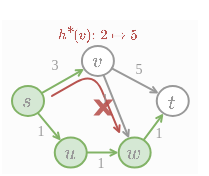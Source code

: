 <mxfile version="18.0.6" type="device"><diagram id="aq4foJRGnIjTqTAWUvx2" name="Page-1"><mxGraphModel dx="1138" dy="184" grid="1" gridSize="10" guides="1" tooltips="1" connect="1" arrows="1" fold="1" page="1" pageScale="1" pageWidth="850" pageHeight="1100" math="1" shadow="0"><root><mxCell id="0"/><mxCell id="1" style="" parent="0"/><mxCell id="2IXxNr-gJ91qd_b74X_--1" value="" style="verticalLabelPosition=bottom;verticalAlign=top;html=1;shape=mxgraph.basic.rect;fillColor2=none;strokeWidth=1;size=20;indent=5;fontFamily=Ubuntu;fontColor=#333333;fillColor=#FCFCFC;opacity=95;strokeColor=none;" parent="1" vertex="1"><mxGeometry x="-402" y="5" width="98" height="77" as="geometry"/></mxCell><mxCell id="e3qLKnHfO3TFWoKyE2tu-1" value="" style="endArrow=open;html=1;strokeColor=#b85450;endFill=0;startSize=6;endSize=2;sketch=1;jiggle=0;fillColor=#f8cecc;" edge="1" parent="1"><mxGeometry width="50" height="50" relative="1" as="geometry"><mxPoint x="-377" y="43" as="sourcePoint"/><mxPoint x="-343" y="62" as="targetPoint"/><Array as="points"><mxPoint x="-356" y="31"/></Array></mxGeometry></mxCell><mxCell id="2IXxNr-gJ91qd_b74X_--2" value="Untitled Layer" style="" parent="0"/><mxCell id="2IXxNr-gJ91qd_b74X_--3" value="1" style="text;strokeColor=none;fillColor=none;align=center;verticalAlign=middle;whiteSpace=wrap;rounded=0;fontStyle=0;fontFamily=Verdana;fontSize=7;fontColor=#999999;" parent="2IXxNr-gJ91qd_b74X_--2" vertex="1"><mxGeometry x="-356" y="72.8" width="7" height="8" as="geometry"/></mxCell><mxCell id="2IXxNr-gJ91qd_b74X_--4" value="" style="endArrow=open;html=1;strokeColor=#82b366;endFill=0;startSize=6;endSize=2;fillColor=#d5e8d4;sketch=1;jiggle=0;" parent="2IXxNr-gJ91qd_b74X_--2" source="2IXxNr-gJ91qd_b74X_--23" target="2IXxNr-gJ91qd_b74X_--6" edge="1"><mxGeometry width="50" height="50" relative="1" as="geometry"><mxPoint x="-382" y="41" as="sourcePoint"/><mxPoint x="-377.42" y="9.5" as="targetPoint"/></mxGeometry></mxCell><mxCell id="2IXxNr-gJ91qd_b74X_--5" value="" style="group;fontSize=10;" parent="2IXxNr-gJ91qd_b74X_--2" vertex="1" connectable="0"><mxGeometry x="-362.04" y="18.0" width="16" height="16" as="geometry"/></mxCell><mxCell id="2IXxNr-gJ91qd_b74X_--6" value="" style="ellipse;whiteSpace=wrap;html=1;aspect=fixed;strokeColor=#999999;fillColor=default;fontColor=#333333;" parent="2IXxNr-gJ91qd_b74X_--5" vertex="1"><mxGeometry width="16" height="15" as="geometry"/></mxCell><mxCell id="2IXxNr-gJ91qd_b74X_--7" value="$$v$$" style="text;strokeColor=none;fillColor=none;align=center;verticalAlign=middle;whiteSpace=wrap;rounded=0;fontStyle=0;fontFamily=Verdana;fontSize=10;fontColor=#999999;" parent="2IXxNr-gJ91qd_b74X_--5" vertex="1"><mxGeometry x="5.24" y="3" width="6.38" height="8" as="geometry"/></mxCell><mxCell id="2IXxNr-gJ91qd_b74X_--8" value="3" style="text;strokeColor=none;fillColor=none;align=center;verticalAlign=middle;whiteSpace=wrap;rounded=0;fontStyle=0;fontFamily=Verdana;fontSize=7;fontColor=#999999;" parent="2IXxNr-gJ91qd_b74X_--2" vertex="1"><mxGeometry x="-378.76" y="23.8" width="7" height="8" as="geometry"/></mxCell><mxCell id="2IXxNr-gJ91qd_b74X_--9" value="" style="endArrow=open;html=1;strokeColor=#999999;endFill=0;startSize=6;endSize=2;sketch=1;jiggle=0;" parent="2IXxNr-gJ91qd_b74X_--2" source="2IXxNr-gJ91qd_b74X_--6" target="2IXxNr-gJ91qd_b74X_--19" edge="1"><mxGeometry width="50" height="50" relative="1" as="geometry"><mxPoint x="-377.197" y="69.603" as="sourcePoint"/><mxPoint x="-362.62" y="81.3" as="targetPoint"/></mxGeometry></mxCell><mxCell id="2IXxNr-gJ91qd_b74X_--13" value="" style="endArrow=open;html=1;strokeColor=#999999;endFill=0;startSize=6;endSize=2;sketch=1;jiggle=0;" parent="2IXxNr-gJ91qd_b74X_--2" source="2IXxNr-gJ91qd_b74X_--6" target="2IXxNr-gJ91qd_b74X_--11" edge="1"><mxGeometry width="50" height="50" relative="1" as="geometry"><mxPoint x="-346.237" y="45.803" as="sourcePoint"/><mxPoint x="-325.18" y="69.8" as="targetPoint"/></mxGeometry></mxCell><mxCell id="2IXxNr-gJ91qd_b74X_--14" value="1" style="text;strokeColor=none;fillColor=none;align=center;verticalAlign=middle;whiteSpace=wrap;rounded=0;fontStyle=0;fontFamily=Verdana;fontSize=7;fontColor=#999999;" parent="2IXxNr-gJ91qd_b74X_--2" vertex="1"><mxGeometry x="-354" y="40.8" width="7" height="8" as="geometry"/></mxCell><mxCell id="2IXxNr-gJ91qd_b74X_--15" value="1" style="text;strokeColor=none;fillColor=none;align=center;verticalAlign=middle;whiteSpace=wrap;rounded=0;fontStyle=0;fontFamily=Verdana;fontSize=7;fontColor=#999999;" parent="2IXxNr-gJ91qd_b74X_--2" vertex="1"><mxGeometry x="-327.38" y="57.8" width="7" height="8" as="geometry"/></mxCell><mxCell id="2IXxNr-gJ91qd_b74X_--16" value="5" style="text;strokeColor=none;fillColor=none;align=center;verticalAlign=middle;whiteSpace=wrap;rounded=0;fontStyle=0;fontFamily=Verdana;fontSize=7;fontColor=#999999;" parent="2IXxNr-gJ91qd_b74X_--2" vertex="1"><mxGeometry x="-337" y="25.8" width="7" height="8" as="geometry"/></mxCell><mxCell id="2IXxNr-gJ91qd_b74X_--17" value="" style="endArrow=open;html=1;strokeColor=#82b366;endFill=0;startSize=6;endSize=2;fillColor=#d5e8d4;sketch=1;jiggle=0;" parent="2IXxNr-gJ91qd_b74X_--2" source="2IXxNr-gJ91qd_b74X_--19" target="2IXxNr-gJ91qd_b74X_--11" edge="1"><mxGeometry width="50" height="50" relative="1" as="geometry"><mxPoint x="-344.04" y="40.5" as="sourcePoint"/><mxPoint x="-322" y="52" as="targetPoint"/></mxGeometry></mxCell><mxCell id="2IXxNr-gJ91qd_b74X_--18" value="" style="group;fontSize=10;" parent="2IXxNr-gJ91qd_b74X_--2" vertex="1" connectable="0"><mxGeometry x="-340.68" y="63.8" width="21.37" height="16" as="geometry"/></mxCell><mxCell id="2IXxNr-gJ91qd_b74X_--19" value="" style="ellipse;whiteSpace=wrap;html=1;aspect=fixed;strokeColor=#82b366;fillColor=#d5e8d4;" parent="2IXxNr-gJ91qd_b74X_--18" vertex="1"><mxGeometry x="-3" width="16" height="15" as="geometry"/></mxCell><mxCell id="2IXxNr-gJ91qd_b74X_--20" value="$$w$$" style="text;strokeColor=none;fillColor=none;align=center;verticalAlign=middle;whiteSpace=wrap;rounded=0;fontStyle=0;fontFamily=Verdana;fontSize=10;fontColor=#999999;" parent="2IXxNr-gJ91qd_b74X_--18" vertex="1"><mxGeometry x="1.99" y="3" width="6.38" height="8" as="geometry"/></mxCell><mxCell id="2IXxNr-gJ91qd_b74X_--21" value="" style="endArrow=open;html=1;strokeColor=#82b366;endFill=0;startSize=6;endSize=2;fillColor=#d5e8d4;strokeWidth=1;sketch=1;jiggle=0;" parent="2IXxNr-gJ91qd_b74X_--2" source="2IXxNr-gJ91qd_b74X_--23" target="2IXxNr-gJ91qd_b74X_--27" edge="1"><mxGeometry width="50" height="50" relative="1" as="geometry"><mxPoint x="-385.108" y="54.36" as="sourcePoint"/><mxPoint x="-373" y="54.3" as="targetPoint"/></mxGeometry></mxCell><mxCell id="2IXxNr-gJ91qd_b74X_--22" value="" style="group;strokeColor=none;fontSize=8;" parent="2IXxNr-gJ91qd_b74X_--2" vertex="1" connectable="0"><mxGeometry x="-397" y="38" width="16" height="16" as="geometry"/></mxCell><mxCell id="2IXxNr-gJ91qd_b74X_--23" value="" style="ellipse;whiteSpace=wrap;html=1;aspect=fixed;strokeColor=#82b366;fillColor=#d5e8d4;" parent="2IXxNr-gJ91qd_b74X_--22" vertex="1"><mxGeometry width="16" height="15" as="geometry"/></mxCell><mxCell id="2IXxNr-gJ91qd_b74X_--24" value="$$s$$" style="text;strokeColor=none;fillColor=none;align=center;verticalAlign=middle;whiteSpace=wrap;rounded=0;fontStyle=0;fontFamily=Verdana;fontSize=10;fontColor=#999999;" parent="2IXxNr-gJ91qd_b74X_--22" vertex="1"><mxGeometry x="3.55" y="3" width="6.38" height="8" as="geometry"/></mxCell><mxCell id="2IXxNr-gJ91qd_b74X_--25" value="" style="endArrow=open;html=1;strokeColor=#82b366;endFill=0;startSize=6;endSize=2;fillColor=#d5e8d4;sketch=1;jiggle=0;" parent="2IXxNr-gJ91qd_b74X_--2" source="2IXxNr-gJ91qd_b74X_--27" target="2IXxNr-gJ91qd_b74X_--19" edge="1"><mxGeometry width="50" height="50" relative="1" as="geometry"><mxPoint x="-360.7" y="67.24" as="sourcePoint"/><mxPoint x="-348.68" y="67.24" as="targetPoint"/></mxGeometry></mxCell><mxCell id="2IXxNr-gJ91qd_b74X_--26" value="" style="group;fontSize=10;" parent="2IXxNr-gJ91qd_b74X_--2" vertex="1" connectable="0"><mxGeometry x="-372.62" y="63.8" width="16" height="16" as="geometry"/></mxCell><mxCell id="2IXxNr-gJ91qd_b74X_--27" value="" style="ellipse;whiteSpace=wrap;html=1;aspect=fixed;strokeColor=#82b366;fillColor=#d5e8d4;" parent="2IXxNr-gJ91qd_b74X_--26" vertex="1"><mxGeometry x="-3" width="16" height="15" as="geometry"/></mxCell><mxCell id="2IXxNr-gJ91qd_b74X_--28" value="$$u$$" style="text;strokeColor=none;fillColor=none;align=center;verticalAlign=middle;whiteSpace=wrap;rounded=0;fontStyle=0;fontFamily=Verdana;fontSize=10;fontColor=#999999;" parent="2IXxNr-gJ91qd_b74X_--26" vertex="1"><mxGeometry x="1.24" y="3" width="6.38" height="8" as="geometry"/></mxCell><mxCell id="2IXxNr-gJ91qd_b74X_--29" value="1" style="text;strokeColor=none;fillColor=none;align=center;verticalAlign=middle;whiteSpace=wrap;rounded=0;fontStyle=0;fontFamily=Verdana;fontSize=7;fontColor=#999999;" parent="2IXxNr-gJ91qd_b74X_--2" vertex="1"><mxGeometry x="-385.62" y="56.8" width="7" height="8" as="geometry"/></mxCell><mxCell id="2IXxNr-gJ91qd_b74X_--31" value="$$h^*\!(v) \colon\, &#10;2 &#10;\mapsto 5$$" style="text;strokeColor=none;fillColor=none;align=center;verticalAlign=middle;whiteSpace=wrap;rounded=0;fontStyle=1;fontFamily=Verdana;fontSize=7;fontColor=#B85450;" parent="2IXxNr-gJ91qd_b74X_--2" vertex="1"><mxGeometry x="-378.26" y="8" width="48.43" height="8" as="geometry"/></mxCell><mxCell id="2IXxNr-gJ91qd_b74X_--11" value="" style="ellipse;whiteSpace=wrap;html=1;aspect=fixed;strokeColor=#999999;fillColor=default;" parent="2IXxNr-gJ91qd_b74X_--2" vertex="1"><mxGeometry x="-324.62" y="38" width="16" height="15" as="geometry"/></mxCell><mxCell id="2IXxNr-gJ91qd_b74X_--12" value="$$t$$    " style="text;strokeColor=none;fillColor=none;align=center;verticalAlign=middle;whiteSpace=wrap;rounded=0;fontStyle=0;fontFamily=Verdana;fontSize=10;fontColor=#999999;" parent="2IXxNr-gJ91qd_b74X_--2" vertex="1"><mxGeometry x="-319.81" y="48" width="6.38" height="8" as="geometry"/></mxCell><mxCell id="2IXxNr-gJ91qd_b74X_--30" value="" style="verticalLabelPosition=bottom;verticalAlign=top;html=1;shape=mxgraph.basic.x;fontSize=10;fillColor=#B85450;strokeColor=none;opacity=90;" parent="2IXxNr-gJ91qd_b74X_--2" vertex="1"><mxGeometry x="-356.31" y="44.8" width="10" height="8" as="geometry"/></mxCell></root></mxGraphModel></diagram></mxfile>